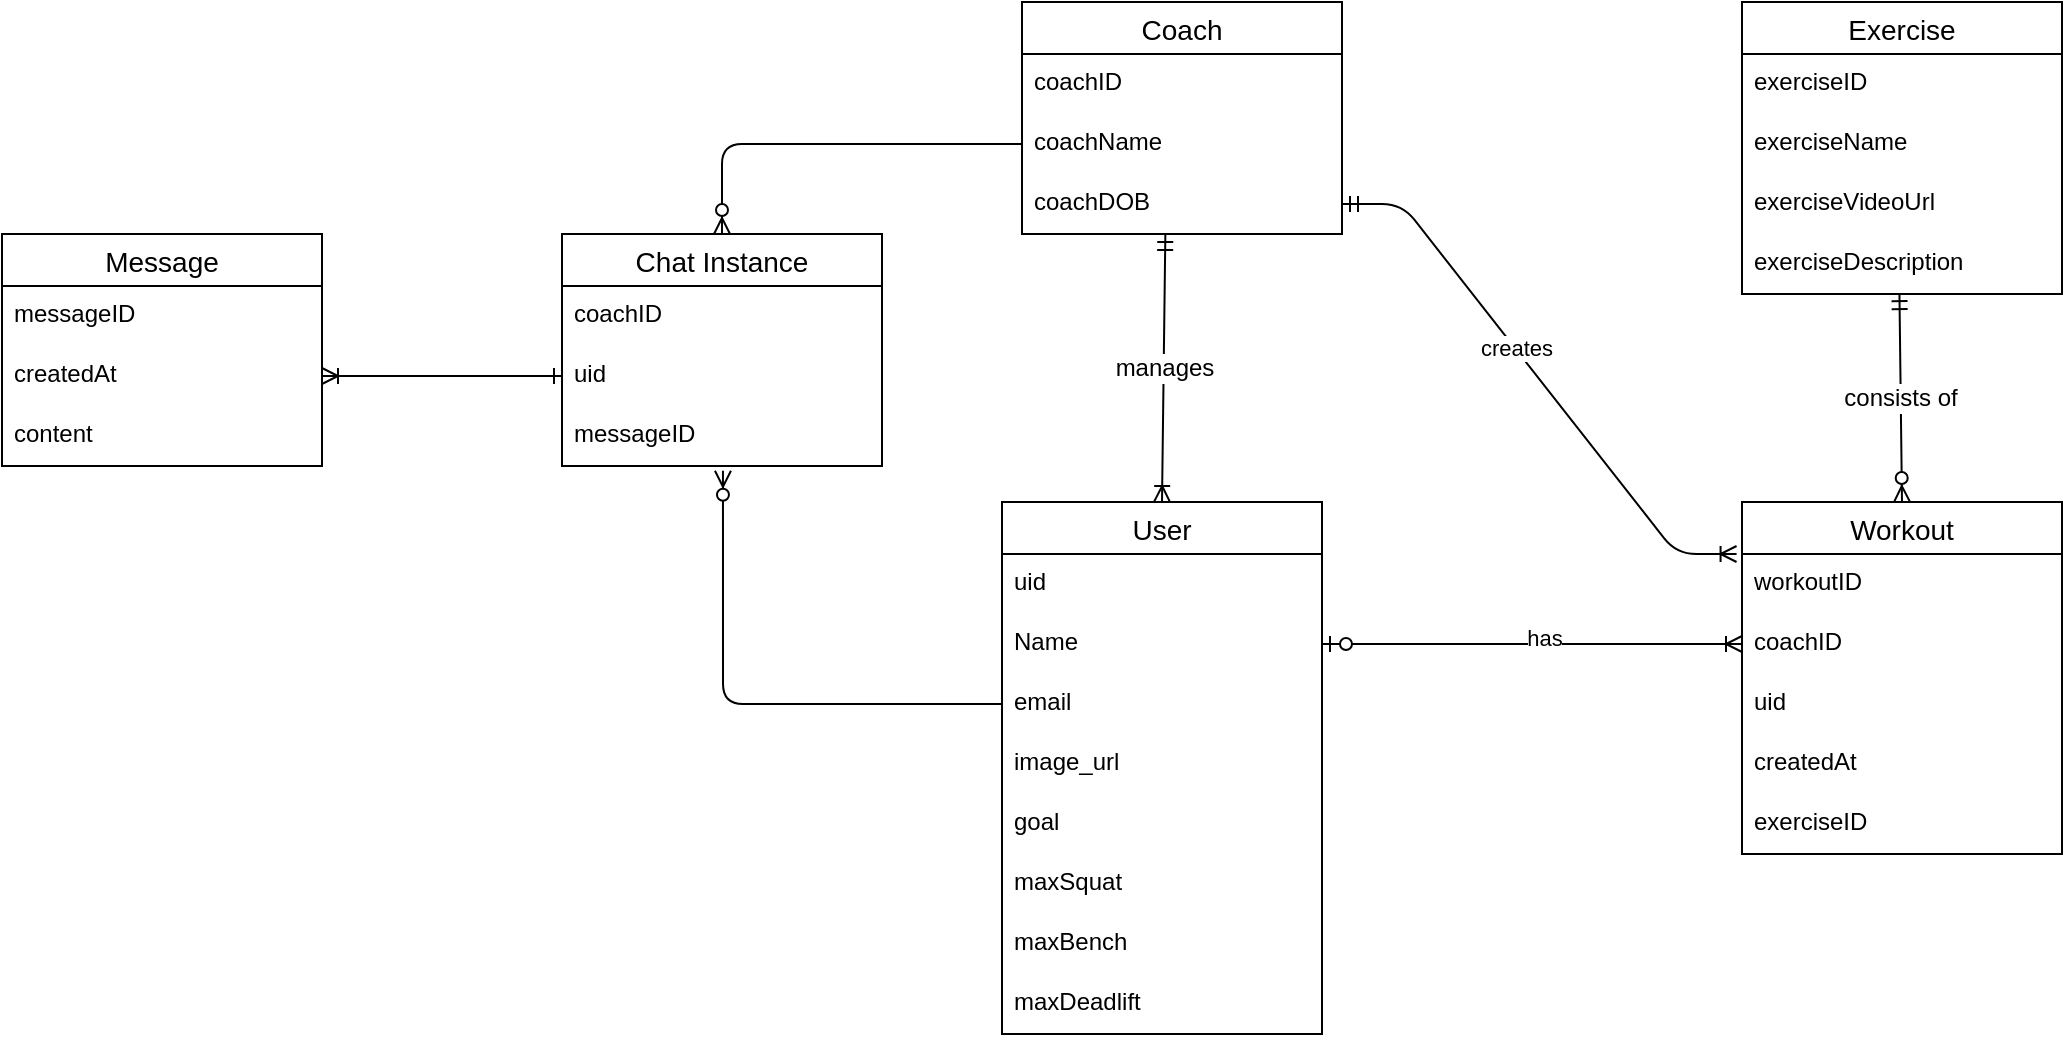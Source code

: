 <mxfile version="14.4.3" type="github">
  <diagram name="Page-1" id="c4acf3e9-155e-7222-9cf6-157b1a14988f">
    <mxGraphModel dx="2170" dy="731" grid="1" gridSize="10" guides="1" tooltips="1" connect="1" arrows="1" fold="1" page="1" pageScale="1" pageWidth="850" pageHeight="1100" background="#ffffff" math="0" shadow="0">
      <root>
        <mxCell id="0" />
        <mxCell id="1" parent="0" />
        <mxCell id="7uAUo6AKqqScohGOQP_0-1" value="User" style="swimlane;fontStyle=0;childLayout=stackLayout;horizontal=1;startSize=26;horizontalStack=0;resizeParent=1;resizeParentMax=0;resizeLast=0;collapsible=1;marginBottom=0;align=center;fontSize=14;" parent="1" vertex="1">
          <mxGeometry x="100" y="300" width="160" height="266" as="geometry" />
        </mxCell>
        <mxCell id="7uAUo6AKqqScohGOQP_0-12" value="uid" style="text;strokeColor=none;fillColor=none;spacingLeft=4;spacingRight=4;overflow=hidden;rotatable=0;points=[[0,0.5],[1,0.5]];portConstraint=eastwest;fontSize=12;" parent="7uAUo6AKqqScohGOQP_0-1" vertex="1">
          <mxGeometry y="26" width="160" height="30" as="geometry" />
        </mxCell>
        <mxCell id="7uAUo6AKqqScohGOQP_0-2" value="Name" style="text;strokeColor=none;fillColor=none;spacingLeft=4;spacingRight=4;overflow=hidden;rotatable=0;points=[[0,0.5],[1,0.5]];portConstraint=eastwest;fontSize=12;" parent="7uAUo6AKqqScohGOQP_0-1" vertex="1">
          <mxGeometry y="56" width="160" height="30" as="geometry" />
        </mxCell>
        <mxCell id="7uAUo6AKqqScohGOQP_0-3" value="email" style="text;strokeColor=none;fillColor=none;spacingLeft=4;spacingRight=4;overflow=hidden;rotatable=0;points=[[0,0.5],[1,0.5]];portConstraint=eastwest;fontSize=12;" parent="7uAUo6AKqqScohGOQP_0-1" vertex="1">
          <mxGeometry y="86" width="160" height="30" as="geometry" />
        </mxCell>
        <mxCell id="7uAUo6AKqqScohGOQP_0-4" value="image_url" style="text;strokeColor=none;fillColor=none;spacingLeft=4;spacingRight=4;overflow=hidden;rotatable=0;points=[[0,0.5],[1,0.5]];portConstraint=eastwest;fontSize=12;" parent="7uAUo6AKqqScohGOQP_0-1" vertex="1">
          <mxGeometry y="116" width="160" height="30" as="geometry" />
        </mxCell>
        <mxCell id="r61DW4fbncvfxuwO6uVL-7" value="goal" style="text;strokeColor=none;fillColor=none;spacingLeft=4;spacingRight=4;overflow=hidden;rotatable=0;points=[[0,0.5],[1,0.5]];portConstraint=eastwest;fontSize=12;" vertex="1" parent="7uAUo6AKqqScohGOQP_0-1">
          <mxGeometry y="146" width="160" height="30" as="geometry" />
        </mxCell>
        <mxCell id="r61DW4fbncvfxuwO6uVL-8" value="maxSquat" style="text;strokeColor=none;fillColor=none;spacingLeft=4;spacingRight=4;overflow=hidden;rotatable=0;points=[[0,0.5],[1,0.5]];portConstraint=eastwest;fontSize=12;" vertex="1" parent="7uAUo6AKqqScohGOQP_0-1">
          <mxGeometry y="176" width="160" height="30" as="geometry" />
        </mxCell>
        <mxCell id="r61DW4fbncvfxuwO6uVL-9" value="maxBench" style="text;strokeColor=none;fillColor=none;spacingLeft=4;spacingRight=4;overflow=hidden;rotatable=0;points=[[0,0.5],[1,0.5]];portConstraint=eastwest;fontSize=12;" vertex="1" parent="7uAUo6AKqqScohGOQP_0-1">
          <mxGeometry y="206" width="160" height="30" as="geometry" />
        </mxCell>
        <mxCell id="r61DW4fbncvfxuwO6uVL-10" value="maxDeadlift" style="text;strokeColor=none;fillColor=none;spacingLeft=4;spacingRight=4;overflow=hidden;rotatable=0;points=[[0,0.5],[1,0.5]];portConstraint=eastwest;fontSize=12;" vertex="1" parent="7uAUo6AKqqScohGOQP_0-1">
          <mxGeometry y="236" width="160" height="30" as="geometry" />
        </mxCell>
        <mxCell id="7uAUo6AKqqScohGOQP_0-13" value="Workout" style="swimlane;fontStyle=0;childLayout=stackLayout;horizontal=1;startSize=26;horizontalStack=0;resizeParent=1;resizeParentMax=0;resizeLast=0;collapsible=1;marginBottom=0;align=center;fontSize=14;" parent="1" vertex="1">
          <mxGeometry x="470" y="300" width="160" height="176" as="geometry" />
        </mxCell>
        <mxCell id="7uAUo6AKqqScohGOQP_0-14" value="workoutID" style="text;strokeColor=none;fillColor=none;spacingLeft=4;spacingRight=4;overflow=hidden;rotatable=0;points=[[0,0.5],[1,0.5]];portConstraint=eastwest;fontSize=12;" parent="7uAUo6AKqqScohGOQP_0-13" vertex="1">
          <mxGeometry y="26" width="160" height="30" as="geometry" />
        </mxCell>
        <mxCell id="7uAUo6AKqqScohGOQP_0-15" value="coachID" style="text;strokeColor=none;fillColor=none;spacingLeft=4;spacingRight=4;overflow=hidden;rotatable=0;points=[[0,0.5],[1,0.5]];portConstraint=eastwest;fontSize=12;" parent="7uAUo6AKqqScohGOQP_0-13" vertex="1">
          <mxGeometry y="56" width="160" height="30" as="geometry" />
        </mxCell>
        <mxCell id="7uAUo6AKqqScohGOQP_0-16" value="uid" style="text;strokeColor=none;fillColor=none;spacingLeft=4;spacingRight=4;overflow=hidden;rotatable=0;points=[[0,0.5],[1,0.5]];portConstraint=eastwest;fontSize=12;" parent="7uAUo6AKqqScohGOQP_0-13" vertex="1">
          <mxGeometry y="86" width="160" height="30" as="geometry" />
        </mxCell>
        <mxCell id="r61DW4fbncvfxuwO6uVL-13" value="createdAt" style="text;strokeColor=none;fillColor=none;spacingLeft=4;spacingRight=4;overflow=hidden;rotatable=0;points=[[0,0.5],[1,0.5]];portConstraint=eastwest;fontSize=12;" vertex="1" parent="7uAUo6AKqqScohGOQP_0-13">
          <mxGeometry y="116" width="160" height="30" as="geometry" />
        </mxCell>
        <mxCell id="r61DW4fbncvfxuwO6uVL-14" value="exerciseID" style="text;strokeColor=none;fillColor=none;spacingLeft=4;spacingRight=4;overflow=hidden;rotatable=0;points=[[0,0.5],[1,0.5]];portConstraint=eastwest;fontSize=12;" vertex="1" parent="7uAUo6AKqqScohGOQP_0-13">
          <mxGeometry y="146" width="160" height="30" as="geometry" />
        </mxCell>
        <mxCell id="7uAUo6AKqqScohGOQP_0-30" value="Exercise" style="swimlane;fontStyle=0;childLayout=stackLayout;horizontal=1;startSize=26;horizontalStack=0;resizeParent=1;resizeParentMax=0;resizeLast=0;collapsible=1;marginBottom=0;align=center;fontSize=14;" parent="1" vertex="1">
          <mxGeometry x="470" y="50" width="160" height="146" as="geometry" />
        </mxCell>
        <mxCell id="7uAUo6AKqqScohGOQP_0-31" value="exerciseID" style="text;strokeColor=none;fillColor=none;spacingLeft=4;spacingRight=4;overflow=hidden;rotatable=0;points=[[0,0.5],[1,0.5]];portConstraint=eastwest;fontSize=12;" parent="7uAUo6AKqqScohGOQP_0-30" vertex="1">
          <mxGeometry y="26" width="160" height="30" as="geometry" />
        </mxCell>
        <mxCell id="7uAUo6AKqqScohGOQP_0-32" value="exerciseName" style="text;strokeColor=none;fillColor=none;spacingLeft=4;spacingRight=4;overflow=hidden;rotatable=0;points=[[0,0.5],[1,0.5]];portConstraint=eastwest;fontSize=12;" parent="7uAUo6AKqqScohGOQP_0-30" vertex="1">
          <mxGeometry y="56" width="160" height="30" as="geometry" />
        </mxCell>
        <mxCell id="7uAUo6AKqqScohGOQP_0-33" value="exerciseVideoUrl" style="text;strokeColor=none;fillColor=none;spacingLeft=4;spacingRight=4;overflow=hidden;rotatable=0;points=[[0,0.5],[1,0.5]];portConstraint=eastwest;fontSize=12;" parent="7uAUo6AKqqScohGOQP_0-30" vertex="1">
          <mxGeometry y="86" width="160" height="30" as="geometry" />
        </mxCell>
        <mxCell id="7uAUo6AKqqScohGOQP_0-39" value="exerciseDescription" style="text;strokeColor=none;fillColor=none;spacingLeft=4;spacingRight=4;overflow=hidden;rotatable=0;points=[[0,0.5],[1,0.5]];portConstraint=eastwest;fontSize=12;" parent="7uAUo6AKqqScohGOQP_0-30" vertex="1">
          <mxGeometry y="116" width="160" height="30" as="geometry" />
        </mxCell>
        <mxCell id="7uAUo6AKqqScohGOQP_0-35" value="Coach" style="swimlane;fontStyle=0;childLayout=stackLayout;horizontal=1;startSize=26;horizontalStack=0;resizeParent=1;resizeParentMax=0;resizeLast=0;collapsible=1;marginBottom=0;align=center;fontSize=14;" parent="1" vertex="1">
          <mxGeometry x="110" y="50" width="160" height="116" as="geometry" />
        </mxCell>
        <mxCell id="7uAUo6AKqqScohGOQP_0-36" value="coachID" style="text;strokeColor=none;fillColor=none;spacingLeft=4;spacingRight=4;overflow=hidden;rotatable=0;points=[[0,0.5],[1,0.5]];portConstraint=eastwest;fontSize=12;" parent="7uAUo6AKqqScohGOQP_0-35" vertex="1">
          <mxGeometry y="26" width="160" height="30" as="geometry" />
        </mxCell>
        <mxCell id="7uAUo6AKqqScohGOQP_0-37" value="coachName" style="text;strokeColor=none;fillColor=none;spacingLeft=4;spacingRight=4;overflow=hidden;rotatable=0;points=[[0,0.5],[1,0.5]];portConstraint=eastwest;fontSize=12;" parent="7uAUo6AKqqScohGOQP_0-35" vertex="1">
          <mxGeometry y="56" width="160" height="30" as="geometry" />
        </mxCell>
        <mxCell id="7uAUo6AKqqScohGOQP_0-38" value="coachDOB" style="text;strokeColor=none;fillColor=none;spacingLeft=4;spacingRight=4;overflow=hidden;rotatable=0;points=[[0,0.5],[1,0.5]];portConstraint=eastwest;fontSize=12;" parent="7uAUo6AKqqScohGOQP_0-35" vertex="1">
          <mxGeometry y="86" width="160" height="30" as="geometry" />
        </mxCell>
        <mxCell id="r61DW4fbncvfxuwO6uVL-1" value="" style="edgeStyle=entityRelationEdgeStyle;fontSize=12;html=1;endArrow=ERoneToMany;startArrow=ERzeroToOne;exitX=1;exitY=0.5;exitDx=0;exitDy=0;entryX=0;entryY=0.5;entryDx=0;entryDy=0;" edge="1" parent="1" source="7uAUo6AKqqScohGOQP_0-2" target="7uAUo6AKqqScohGOQP_0-15">
          <mxGeometry width="100" height="100" relative="1" as="geometry">
            <mxPoint x="400" y="530" as="sourcePoint" />
            <mxPoint x="500" y="430" as="targetPoint" />
          </mxGeometry>
        </mxCell>
        <mxCell id="r61DW4fbncvfxuwO6uVL-4" value="has" style="edgeLabel;html=1;align=center;verticalAlign=middle;resizable=0;points=[];" vertex="1" connectable="0" parent="r61DW4fbncvfxuwO6uVL-1">
          <mxGeometry x="0.051" y="3" relative="1" as="geometry">
            <mxPoint as="offset" />
          </mxGeometry>
        </mxCell>
        <mxCell id="r61DW4fbncvfxuwO6uVL-3" value="manages" style="fontSize=12;html=1;endArrow=ERoneToMany;startArrow=ERmandOne;exitX=0.448;exitY=1;exitDx=0;exitDy=0;exitPerimeter=0;entryX=0.5;entryY=0;entryDx=0;entryDy=0;" edge="1" parent="1" source="7uAUo6AKqqScohGOQP_0-38" target="7uAUo6AKqqScohGOQP_0-1">
          <mxGeometry width="100" height="100" relative="1" as="geometry">
            <mxPoint x="180" y="320" as="sourcePoint" />
            <mxPoint x="280" y="220" as="targetPoint" />
          </mxGeometry>
        </mxCell>
        <mxCell id="r61DW4fbncvfxuwO6uVL-5" value="" style="edgeStyle=entityRelationEdgeStyle;fontSize=12;html=1;endArrow=ERoneToMany;startArrow=ERmandOne;exitX=1;exitY=0.5;exitDx=0;exitDy=0;entryX=-0.017;entryY=0;entryDx=0;entryDy=0;entryPerimeter=0;" edge="1" parent="1" source="7uAUo6AKqqScohGOQP_0-38" target="7uAUo6AKqqScohGOQP_0-14">
          <mxGeometry width="100" height="100" relative="1" as="geometry">
            <mxPoint x="350" y="310" as="sourcePoint" />
            <mxPoint x="450" y="210" as="targetPoint" />
          </mxGeometry>
        </mxCell>
        <mxCell id="r61DW4fbncvfxuwO6uVL-6" value="creates" style="edgeLabel;html=1;align=center;verticalAlign=middle;resizable=0;points=[];" vertex="1" connectable="0" parent="r61DW4fbncvfxuwO6uVL-5">
          <mxGeometry x="-0.132" relative="1" as="geometry">
            <mxPoint y="-1" as="offset" />
          </mxGeometry>
        </mxCell>
        <mxCell id="r61DW4fbncvfxuwO6uVL-12" value="consists of" style="fontSize=12;html=1;endArrow=ERzeroToMany;startArrow=ERmandOne;exitX=0.492;exitY=0.987;exitDx=0;exitDy=0;exitPerimeter=0;entryX=0.5;entryY=0;entryDx=0;entryDy=0;" edge="1" parent="1" source="7uAUo6AKqqScohGOQP_0-39" target="7uAUo6AKqqScohGOQP_0-13">
          <mxGeometry width="100" height="100" relative="1" as="geometry">
            <mxPoint x="680" y="330" as="sourcePoint" />
            <mxPoint x="780" y="230" as="targetPoint" />
          </mxGeometry>
        </mxCell>
        <mxCell id="r61DW4fbncvfxuwO6uVL-15" value="Message" style="swimlane;fontStyle=0;childLayout=stackLayout;horizontal=1;startSize=26;horizontalStack=0;resizeParent=1;resizeParentMax=0;resizeLast=0;collapsible=1;marginBottom=0;align=center;fontSize=14;" vertex="1" parent="1">
          <mxGeometry x="-400" y="166" width="160" height="116" as="geometry" />
        </mxCell>
        <mxCell id="r61DW4fbncvfxuwO6uVL-16" value="messageID" style="text;strokeColor=none;fillColor=none;spacingLeft=4;spacingRight=4;overflow=hidden;rotatable=0;points=[[0,0.5],[1,0.5]];portConstraint=eastwest;fontSize=12;" vertex="1" parent="r61DW4fbncvfxuwO6uVL-15">
          <mxGeometry y="26" width="160" height="30" as="geometry" />
        </mxCell>
        <mxCell id="r61DW4fbncvfxuwO6uVL-17" value="createdAt" style="text;strokeColor=none;fillColor=none;spacingLeft=4;spacingRight=4;overflow=hidden;rotatable=0;points=[[0,0.5],[1,0.5]];portConstraint=eastwest;fontSize=12;" vertex="1" parent="r61DW4fbncvfxuwO6uVL-15">
          <mxGeometry y="56" width="160" height="30" as="geometry" />
        </mxCell>
        <mxCell id="r61DW4fbncvfxuwO6uVL-18" value="content" style="text;strokeColor=none;fillColor=none;spacingLeft=4;spacingRight=4;overflow=hidden;rotatable=0;points=[[0,0.5],[1,0.5]];portConstraint=eastwest;fontSize=12;" vertex="1" parent="r61DW4fbncvfxuwO6uVL-15">
          <mxGeometry y="86" width="160" height="30" as="geometry" />
        </mxCell>
        <mxCell id="r61DW4fbncvfxuwO6uVL-21" value="Chat Instance" style="swimlane;fontStyle=0;childLayout=stackLayout;horizontal=1;startSize=26;horizontalStack=0;resizeParent=1;resizeParentMax=0;resizeLast=0;collapsible=1;marginBottom=0;align=center;fontSize=14;" vertex="1" parent="1">
          <mxGeometry x="-120" y="166" width="160" height="116" as="geometry" />
        </mxCell>
        <mxCell id="r61DW4fbncvfxuwO6uVL-22" value="coachID" style="text;strokeColor=none;fillColor=none;spacingLeft=4;spacingRight=4;overflow=hidden;rotatable=0;points=[[0,0.5],[1,0.5]];portConstraint=eastwest;fontSize=12;" vertex="1" parent="r61DW4fbncvfxuwO6uVL-21">
          <mxGeometry y="26" width="160" height="30" as="geometry" />
        </mxCell>
        <mxCell id="r61DW4fbncvfxuwO6uVL-23" value="uid" style="text;strokeColor=none;fillColor=none;spacingLeft=4;spacingRight=4;overflow=hidden;rotatable=0;points=[[0,0.5],[1,0.5]];portConstraint=eastwest;fontSize=12;" vertex="1" parent="r61DW4fbncvfxuwO6uVL-21">
          <mxGeometry y="56" width="160" height="30" as="geometry" />
        </mxCell>
        <mxCell id="r61DW4fbncvfxuwO6uVL-24" value="messageID" style="text;strokeColor=none;fillColor=none;spacingLeft=4;spacingRight=4;overflow=hidden;rotatable=0;points=[[0,0.5],[1,0.5]];portConstraint=eastwest;fontSize=12;" vertex="1" parent="r61DW4fbncvfxuwO6uVL-21">
          <mxGeometry y="86" width="160" height="30" as="geometry" />
        </mxCell>
        <mxCell id="r61DW4fbncvfxuwO6uVL-25" value="" style="edgeStyle=orthogonalEdgeStyle;fontSize=12;html=1;endArrow=ERzeroToMany;exitX=0;exitY=0.5;exitDx=0;exitDy=0;entryX=0.5;entryY=0;entryDx=0;entryDy=0;endFill=1;" edge="1" parent="1" source="7uAUo6AKqqScohGOQP_0-37" target="r61DW4fbncvfxuwO6uVL-21">
          <mxGeometry width="100" height="100" relative="1" as="geometry">
            <mxPoint x="100" y="380" as="sourcePoint" />
            <mxPoint x="200" y="280" as="targetPoint" />
          </mxGeometry>
        </mxCell>
        <mxCell id="r61DW4fbncvfxuwO6uVL-28" value="" style="edgeStyle=orthogonalEdgeStyle;fontSize=12;html=1;endArrow=ERzeroToMany;endFill=1;exitX=0;exitY=0.5;exitDx=0;exitDy=0;entryX=0.503;entryY=1.08;entryDx=0;entryDy=0;entryPerimeter=0;" edge="1" parent="1" source="7uAUo6AKqqScohGOQP_0-3" target="r61DW4fbncvfxuwO6uVL-24">
          <mxGeometry width="100" height="100" relative="1" as="geometry">
            <mxPoint x="-140" y="480" as="sourcePoint" />
            <mxPoint x="-40" y="380" as="targetPoint" />
            <Array as="points">
              <mxPoint x="-39" y="401" />
            </Array>
          </mxGeometry>
        </mxCell>
        <mxCell id="r61DW4fbncvfxuwO6uVL-29" value="" style="fontSize=12;html=1;endArrow=ERoneToMany;endFill=0;exitX=0;exitY=0.5;exitDx=0;exitDy=0;entryX=1;entryY=0.5;entryDx=0;entryDy=0;startArrow=ERone;startFill=0;" edge="1" parent="1" source="r61DW4fbncvfxuwO6uVL-23" target="r61DW4fbncvfxuwO6uVL-17">
          <mxGeometry width="100" height="100" relative="1" as="geometry">
            <mxPoint x="-190" y="430" as="sourcePoint" />
            <mxPoint x="-180" y="300" as="targetPoint" />
          </mxGeometry>
        </mxCell>
      </root>
    </mxGraphModel>
  </diagram>
</mxfile>
